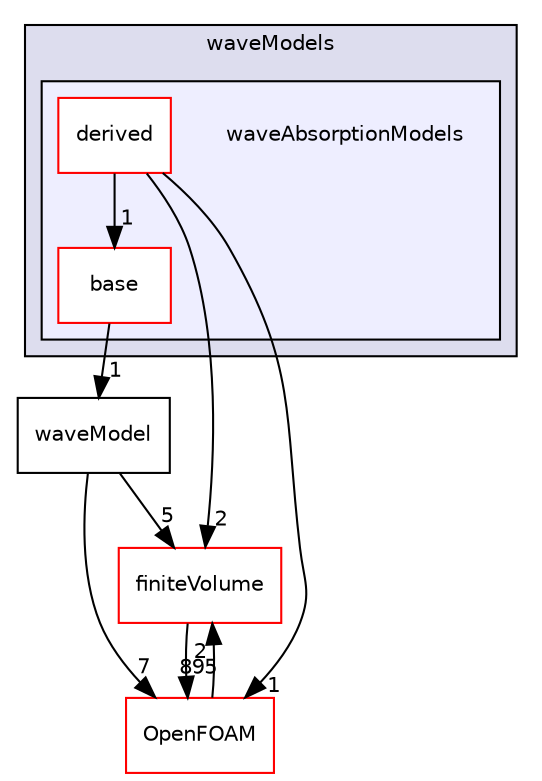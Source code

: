 digraph "src/waveModels/waveAbsorptionModels" {
  bgcolor=transparent;
  compound=true
  node [ fontsize="10", fontname="Helvetica"];
  edge [ labelfontsize="10", labelfontname="Helvetica"];
  subgraph clusterdir_b9a696144f82eb1e2b4c5e6b7a09e316 {
    graph [ bgcolor="#ddddee", pencolor="black", label="waveModels" fontname="Helvetica", fontsize="10", URL="dir_b9a696144f82eb1e2b4c5e6b7a09e316.html"]
  subgraph clusterdir_812dff35fe55fedb9b36e9d6339159a2 {
    graph [ bgcolor="#eeeeff", pencolor="black", label="" URL="dir_812dff35fe55fedb9b36e9d6339159a2.html"];
    dir_812dff35fe55fedb9b36e9d6339159a2 [shape=plaintext label="waveAbsorptionModels"];
    dir_dc11627dd50b3e909aec9c48d931dd3e [shape=box label="base" color="red" fillcolor="white" style="filled" URL="dir_dc11627dd50b3e909aec9c48d931dd3e.html"];
    dir_4be12576e09587b1a29af9aeeab87abf [shape=box label="derived" color="red" fillcolor="white" style="filled" URL="dir_4be12576e09587b1a29af9aeeab87abf.html"];
  }
  }
  dir_9bd15774b555cf7259a6fa18f99fe99b [shape=box label="finiteVolume" color="red" URL="dir_9bd15774b555cf7259a6fa18f99fe99b.html"];
  dir_c5473ff19b20e6ec4dfe5c310b3778a8 [shape=box label="OpenFOAM" color="red" URL="dir_c5473ff19b20e6ec4dfe5c310b3778a8.html"];
  dir_cee882d11d98834f07952dd5b2a801bf [shape=box label="waveModel" URL="dir_cee882d11d98834f07952dd5b2a801bf.html"];
  dir_9bd15774b555cf7259a6fa18f99fe99b->dir_c5473ff19b20e6ec4dfe5c310b3778a8 [headlabel="895", labeldistance=1.5 headhref="dir_000814_002151.html"];
  dir_dc11627dd50b3e909aec9c48d931dd3e->dir_cee882d11d98834f07952dd5b2a801bf [headlabel="1", labeldistance=1.5 headhref="dir_004121_004141.html"];
  dir_4be12576e09587b1a29af9aeeab87abf->dir_9bd15774b555cf7259a6fa18f99fe99b [headlabel="2", labeldistance=1.5 headhref="dir_004123_000814.html"];
  dir_4be12576e09587b1a29af9aeeab87abf->dir_dc11627dd50b3e909aec9c48d931dd3e [headlabel="1", labeldistance=1.5 headhref="dir_004123_004121.html"];
  dir_4be12576e09587b1a29af9aeeab87abf->dir_c5473ff19b20e6ec4dfe5c310b3778a8 [headlabel="1", labeldistance=1.5 headhref="dir_004123_002151.html"];
  dir_c5473ff19b20e6ec4dfe5c310b3778a8->dir_9bd15774b555cf7259a6fa18f99fe99b [headlabel="2", labeldistance=1.5 headhref="dir_002151_000814.html"];
  dir_cee882d11d98834f07952dd5b2a801bf->dir_9bd15774b555cf7259a6fa18f99fe99b [headlabel="5", labeldistance=1.5 headhref="dir_004141_000814.html"];
  dir_cee882d11d98834f07952dd5b2a801bf->dir_c5473ff19b20e6ec4dfe5c310b3778a8 [headlabel="7", labeldistance=1.5 headhref="dir_004141_002151.html"];
}
